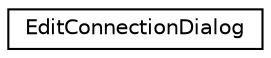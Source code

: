 digraph "Graphical Class Hierarchy"
{
 // LATEX_PDF_SIZE
  edge [fontname="Helvetica",fontsize="10",labelfontname="Helvetica",labelfontsize="10"];
  node [fontname="Helvetica",fontsize="10",shape=record];
  rankdir="LR";
  Node0 [label="EditConnectionDialog",height=0.2,width=0.4,color="black", fillcolor="white", style="filled",URL="$classEditConnectionDialog.html",tooltip="A dialog for editing multibody connections."];
}
